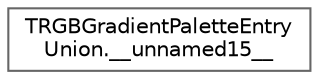 digraph "Graphical Class Hierarchy"
{
 // LATEX_PDF_SIZE
  bgcolor="transparent";
  edge [fontname=Helvetica,fontsize=10,labelfontname=Helvetica,labelfontsize=10];
  node [fontname=Helvetica,fontsize=10,shape=box,height=0.2,width=0.4];
  rankdir="LR";
  Node0 [id="Node000000",label="TRGBGradientPaletteEntry\lUnion.__unnamed15__",height=0.2,width=0.4,color="grey40", fillcolor="white", style="filled",URL="$d6/d39/group___palette_classes.html#d0/d76/struct_t_r_g_b_gradient_palette_entry_union_8____unnamed15____",tooltip=" "];
}
